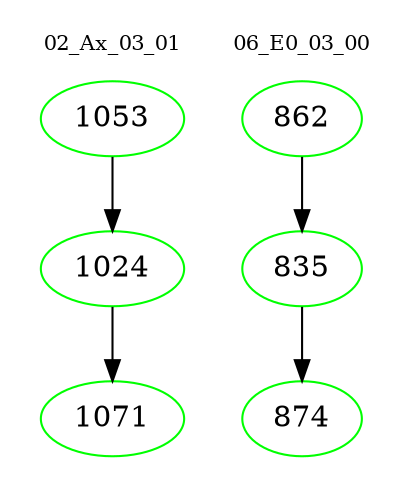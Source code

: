 digraph{
subgraph cluster_0 {
color = white
label = "02_Ax_03_01";
fontsize=10;
T0_1053 [label="1053", color="green"]
T0_1053 -> T0_1024 [color="black"]
T0_1024 [label="1024", color="green"]
T0_1024 -> T0_1071 [color="black"]
T0_1071 [label="1071", color="green"]
}
subgraph cluster_1 {
color = white
label = "06_E0_03_00";
fontsize=10;
T1_862 [label="862", color="green"]
T1_862 -> T1_835 [color="black"]
T1_835 [label="835", color="green"]
T1_835 -> T1_874 [color="black"]
T1_874 [label="874", color="green"]
}
}
